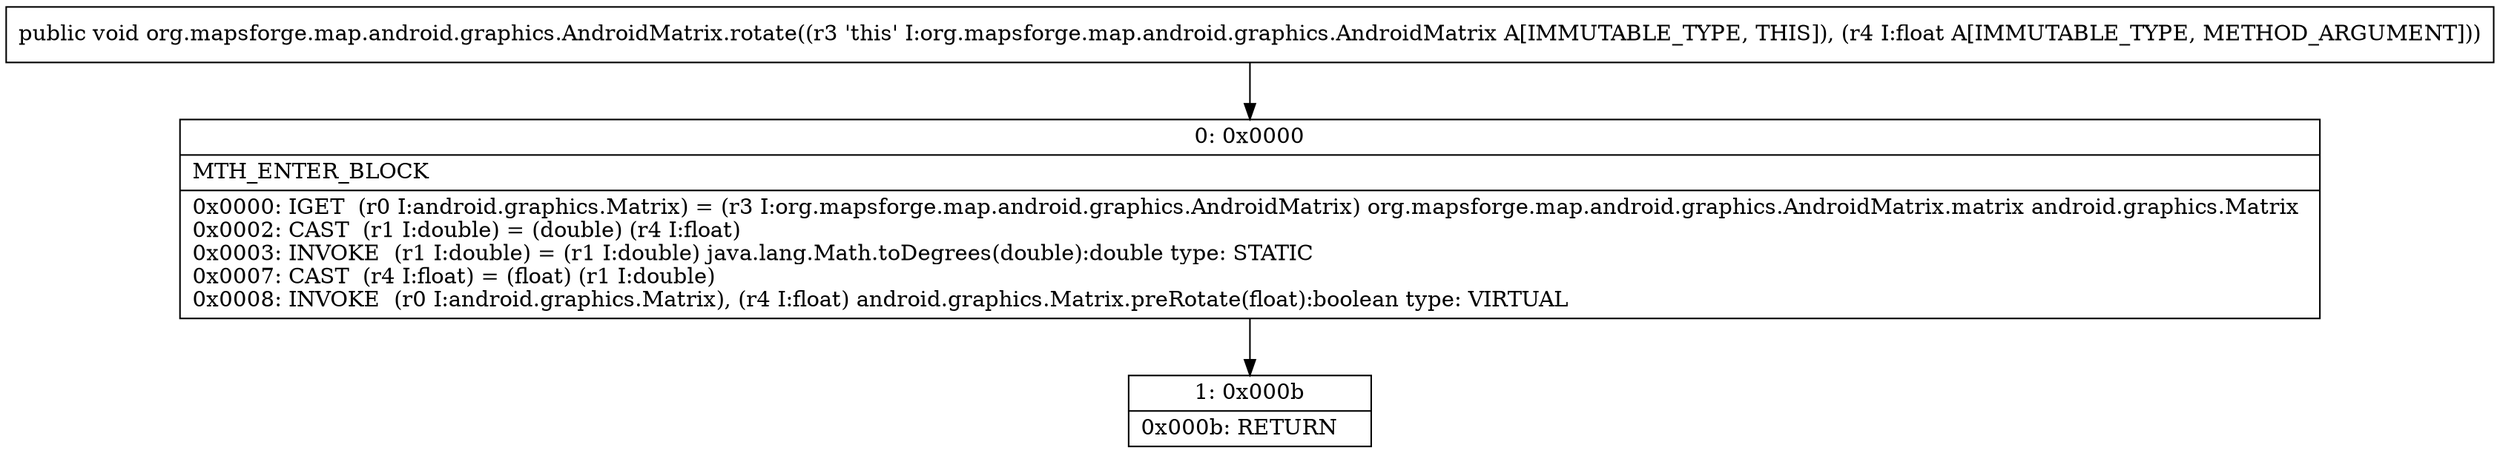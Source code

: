 digraph "CFG fororg.mapsforge.map.android.graphics.AndroidMatrix.rotate(F)V" {
Node_0 [shape=record,label="{0\:\ 0x0000|MTH_ENTER_BLOCK\l|0x0000: IGET  (r0 I:android.graphics.Matrix) = (r3 I:org.mapsforge.map.android.graphics.AndroidMatrix) org.mapsforge.map.android.graphics.AndroidMatrix.matrix android.graphics.Matrix \l0x0002: CAST  (r1 I:double) = (double) (r4 I:float) \l0x0003: INVOKE  (r1 I:double) = (r1 I:double) java.lang.Math.toDegrees(double):double type: STATIC \l0x0007: CAST  (r4 I:float) = (float) (r1 I:double) \l0x0008: INVOKE  (r0 I:android.graphics.Matrix), (r4 I:float) android.graphics.Matrix.preRotate(float):boolean type: VIRTUAL \l}"];
Node_1 [shape=record,label="{1\:\ 0x000b|0x000b: RETURN   \l}"];
MethodNode[shape=record,label="{public void org.mapsforge.map.android.graphics.AndroidMatrix.rotate((r3 'this' I:org.mapsforge.map.android.graphics.AndroidMatrix A[IMMUTABLE_TYPE, THIS]), (r4 I:float A[IMMUTABLE_TYPE, METHOD_ARGUMENT])) }"];
MethodNode -> Node_0;
Node_0 -> Node_1;
}

